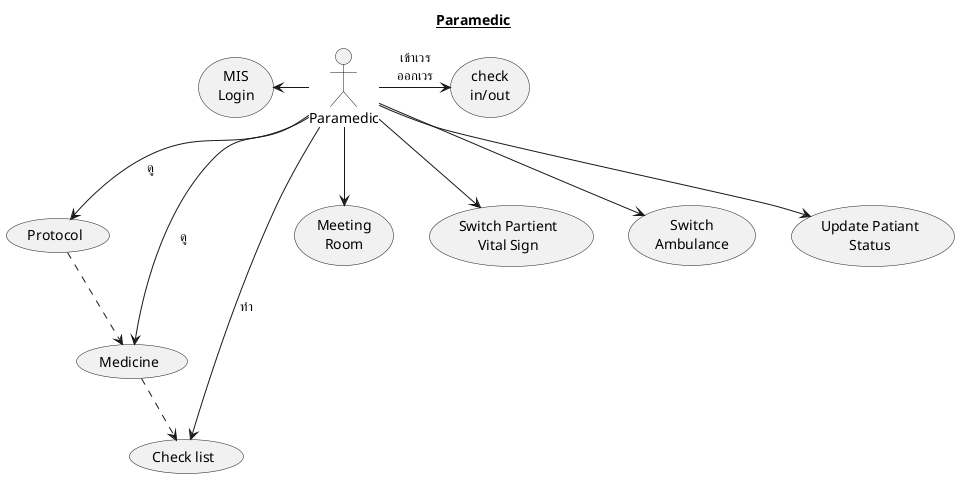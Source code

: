 @startuml
Title __Paramedic__
  :Paramedic: as Paramedic


  usecase (Protocol) as Protocol
  usecase (Medicine) as Med
  usecase (Check list) as Check
  Protocol ..> Med
  Med ..> Check


  usecase (check\nin/out) as checkIn
  usecase (MIS\nLogin) as MISLogin
  usecase (Meeting\nRoom) as MeetingRoom

  usecase (Switch Partient\nVital Sign) as SwitchVS
  usecase (Switch\nAmbulance) as SwitchAmbulance
  usecase (Update Patiant\nStatus) as UpdatePatiantStatus

  Paramedic -right-> checkIn : เข้าเวร\nออกเวร
  Paramedic -left-> MISLogin
  Paramedic --> MeetingRoom
  Paramedic --> SwitchVS
  Paramedic --> SwitchAmbulance
  Paramedic --> UpdatePatiantStatus
  Paramedic --> Protocol: ดู
  Paramedic --> Med: ดู
  Paramedic --> Check:ทำ

@enduml
